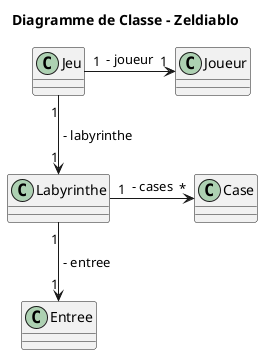 @startuml

title Diagramme de Classe - Zeldiablo

class Jeu{
}

class Joueur{
}

class Labyrinthe{
}

class Case{
}

class Entree{

}

Jeu "1" -down-> "1" Labyrinthe: " - labyrinthe"
Labyrinthe "1" -down-> "1" Entree: " - entree "
Labyrinthe "1" -right-> "*" Case: " - cases "
Jeu "1" -right-> "1" Joueur: " - joueur "

@enduml